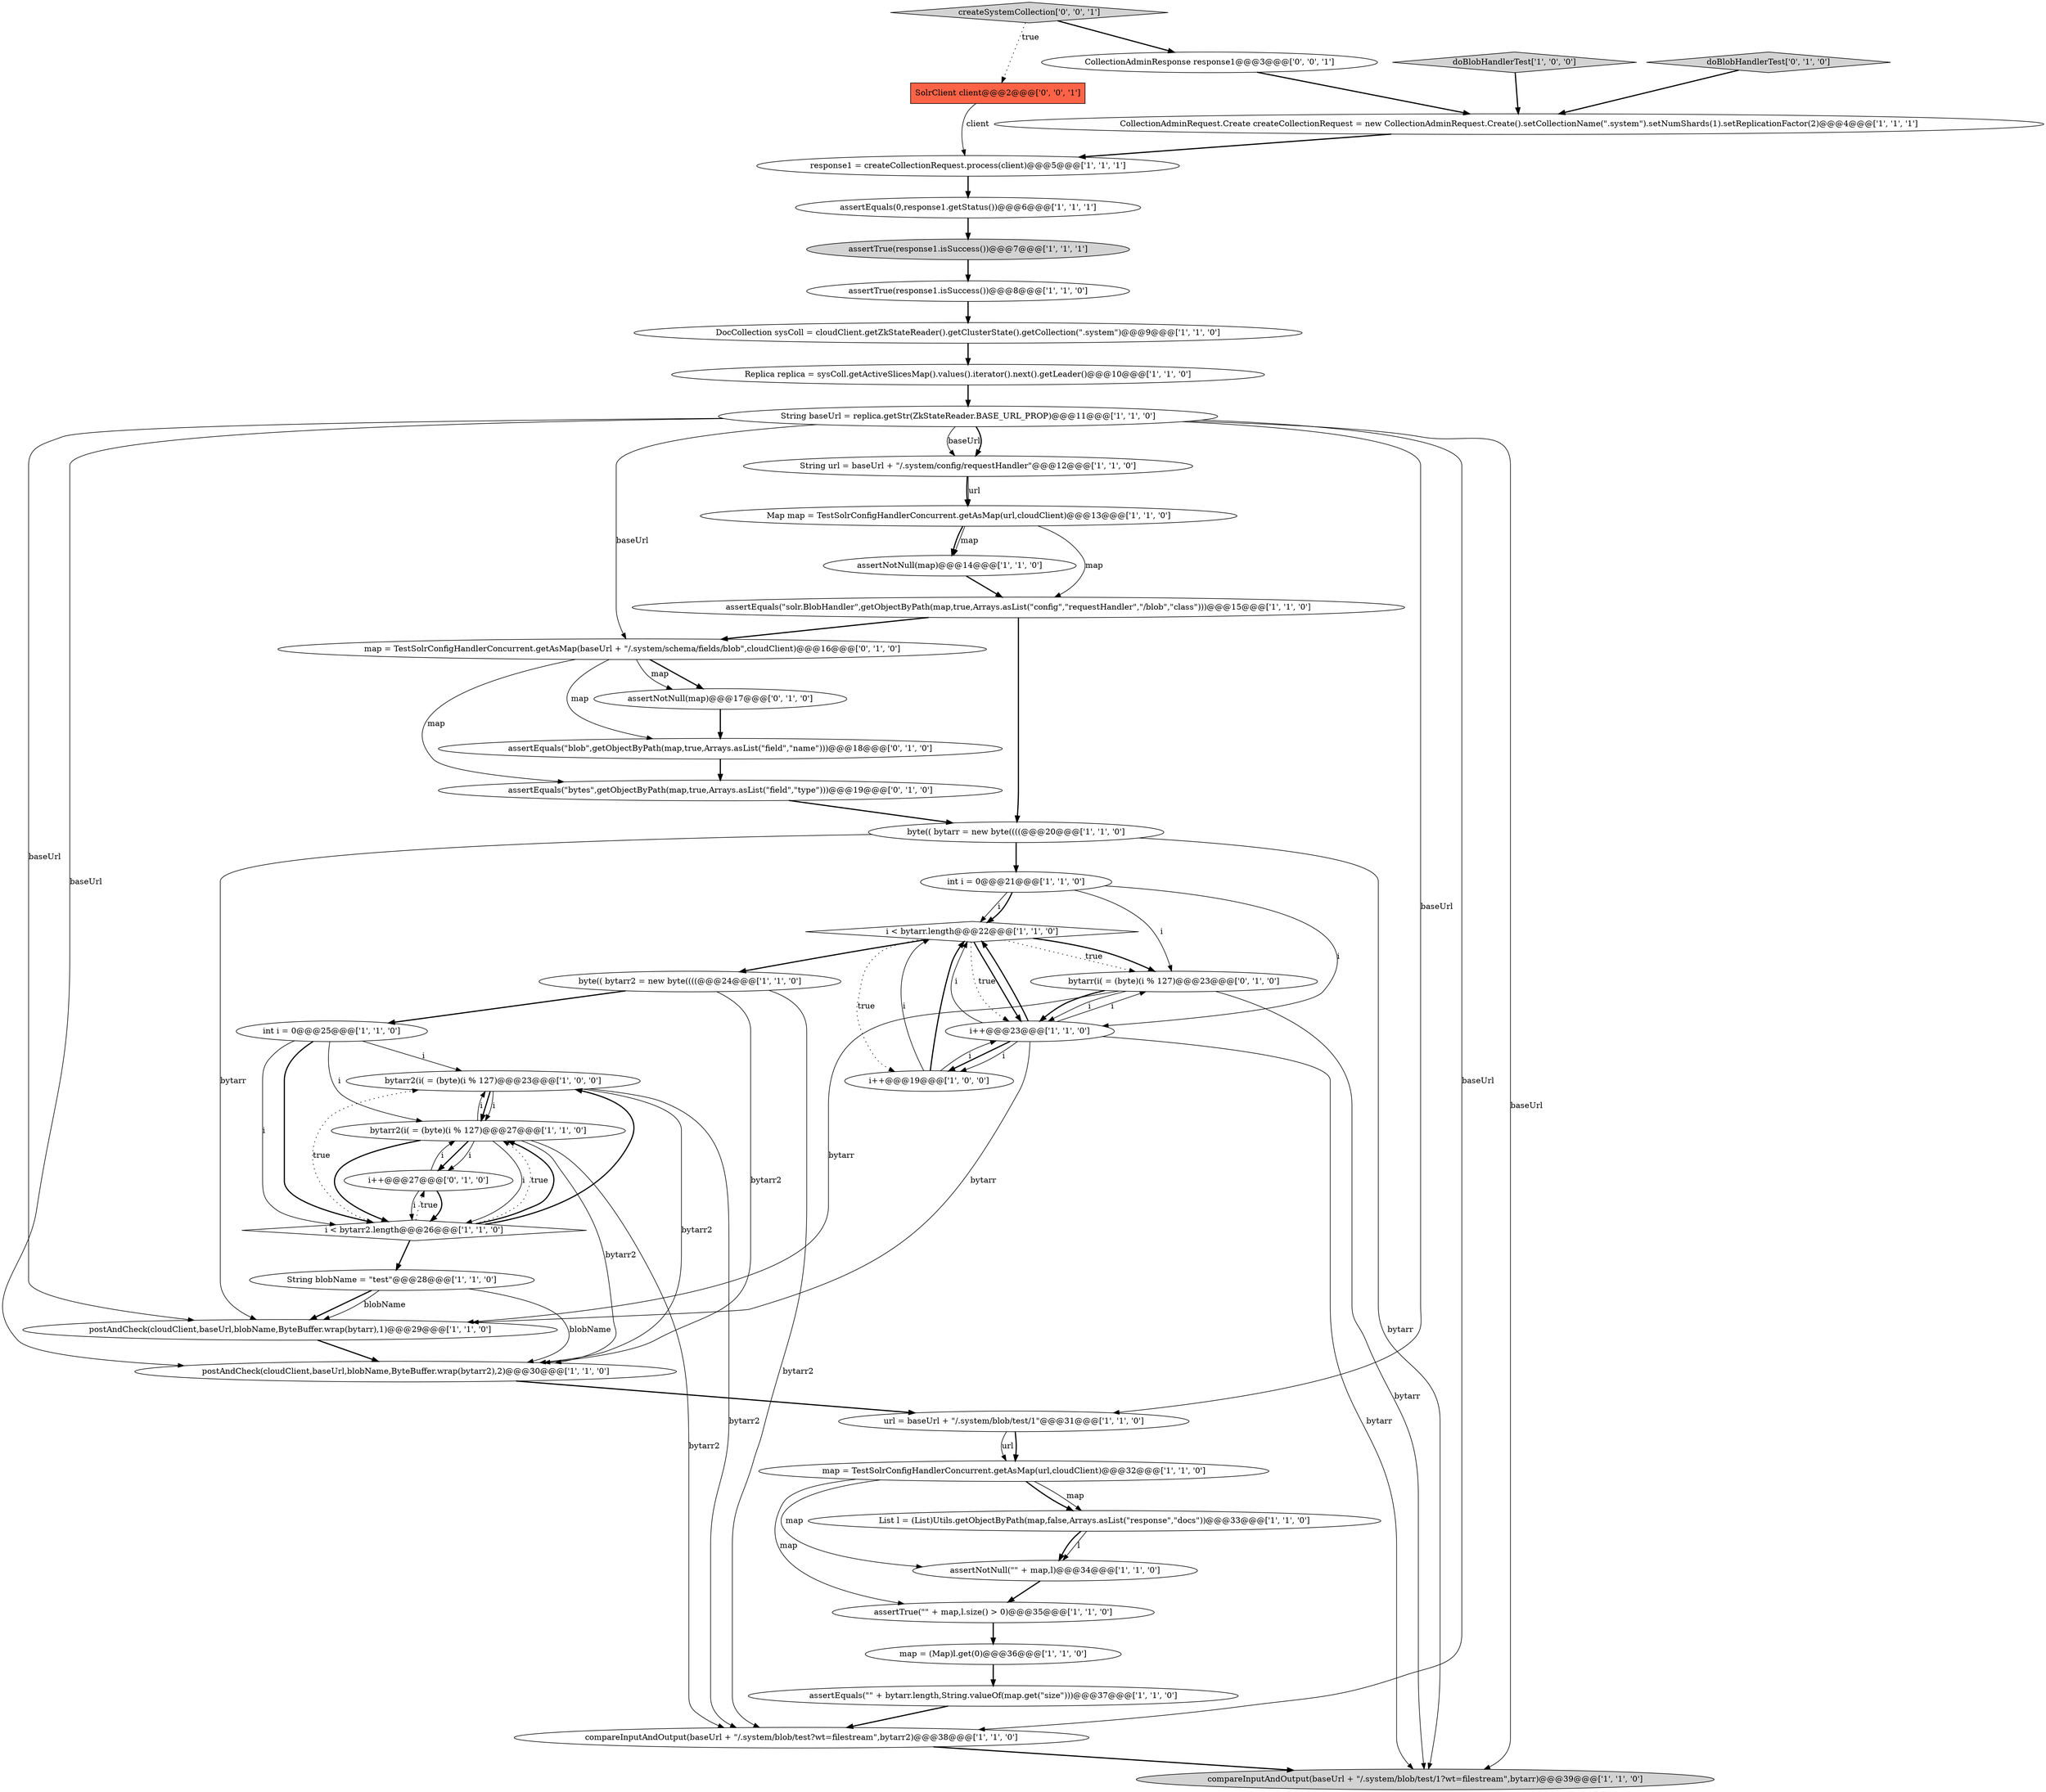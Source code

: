 digraph {
34 [style = filled, label = "i < bytarr.length@@@22@@@['1', '1', '0']", fillcolor = white, shape = diamond image = "AAA0AAABBB1BBB"];
3 [style = filled, label = "bytarr2(i( = (byte)(i % 127)@@@23@@@['1', '0', '0']", fillcolor = white, shape = ellipse image = "AAA0AAABBB1BBB"];
37 [style = filled, label = "bytarr(i( = (byte)(i % 127)@@@23@@@['0', '1', '0']", fillcolor = white, shape = ellipse image = "AAA0AAABBB2BBB"];
35 [style = filled, label = "assertNotNull(map)@@@17@@@['0', '1', '0']", fillcolor = white, shape = ellipse image = "AAA1AAABBB2BBB"];
14 [style = filled, label = "String blobName = \"test\"@@@28@@@['1', '1', '0']", fillcolor = white, shape = ellipse image = "AAA0AAABBB1BBB"];
38 [style = filled, label = "i++@@@27@@@['0', '1', '0']", fillcolor = white, shape = ellipse image = "AAA0AAABBB2BBB"];
6 [style = filled, label = "i < bytarr2.length@@@26@@@['1', '1', '0']", fillcolor = white, shape = diamond image = "AAA0AAABBB1BBB"];
16 [style = filled, label = "i++@@@23@@@['1', '1', '0']", fillcolor = white, shape = ellipse image = "AAA0AAABBB1BBB"];
13 [style = filled, label = "url = baseUrl + \"/.system/blob/test/1\"@@@31@@@['1', '1', '0']", fillcolor = white, shape = ellipse image = "AAA0AAABBB1BBB"];
41 [style = filled, label = "assertEquals(\"bytes\",getObjectByPath(map,true,Arrays.asList(\"field\",\"type\")))@@@19@@@['0', '1', '0']", fillcolor = white, shape = ellipse image = "AAA1AAABBB2BBB"];
40 [style = filled, label = "doBlobHandlerTest['0', '1', '0']", fillcolor = lightgray, shape = diamond image = "AAA0AAABBB2BBB"];
19 [style = filled, label = "assertNotNull(\"\" + map,l)@@@34@@@['1', '1', '0']", fillcolor = white, shape = ellipse image = "AAA0AAABBB1BBB"];
7 [style = filled, label = "response1 = createCollectionRequest.process(client)@@@5@@@['1', '1', '1']", fillcolor = white, shape = ellipse image = "AAA0AAABBB1BBB"];
23 [style = filled, label = "map = (Map)l.get(0)@@@36@@@['1', '1', '0']", fillcolor = white, shape = ellipse image = "AAA0AAABBB1BBB"];
30 [style = filled, label = "compareInputAndOutput(baseUrl + \"/.system/blob/test?wt=filestream\",bytarr2)@@@38@@@['1', '1', '0']", fillcolor = white, shape = ellipse image = "AAA0AAABBB1BBB"];
18 [style = filled, label = "assertNotNull(map)@@@14@@@['1', '1', '0']", fillcolor = white, shape = ellipse image = "AAA0AAABBB1BBB"];
31 [style = filled, label = "assertEquals(\"solr.BlobHandler\",getObjectByPath(map,true,Arrays.asList(\"config\",\"requestHandler\",\"/blob\",\"class\")))@@@15@@@['1', '1', '0']", fillcolor = white, shape = ellipse image = "AAA0AAABBB1BBB"];
32 [style = filled, label = "int i = 0@@@25@@@['1', '1', '0']", fillcolor = white, shape = ellipse image = "AAA0AAABBB1BBB"];
17 [style = filled, label = "postAndCheck(cloudClient,baseUrl,blobName,ByteBuffer.wrap(bytarr2),2)@@@30@@@['1', '1', '0']", fillcolor = white, shape = ellipse image = "AAA0AAABBB1BBB"];
26 [style = filled, label = "assertTrue(\"\" + map,l.size() > 0)@@@35@@@['1', '1', '0']", fillcolor = white, shape = ellipse image = "AAA0AAABBB1BBB"];
36 [style = filled, label = "assertEquals(\"blob\",getObjectByPath(map,true,Arrays.asList(\"field\",\"name\")))@@@18@@@['0', '1', '0']", fillcolor = white, shape = ellipse image = "AAA1AAABBB2BBB"];
8 [style = filled, label = "List l = (List)Utils.getObjectByPath(map,false,Arrays.asList(\"response\",\"docs\"))@@@33@@@['1', '1', '0']", fillcolor = white, shape = ellipse image = "AAA0AAABBB1BBB"];
12 [style = filled, label = "String url = baseUrl + \"/.system/config/requestHandler\"@@@12@@@['1', '1', '0']", fillcolor = white, shape = ellipse image = "AAA0AAABBB1BBB"];
0 [style = filled, label = "i++@@@19@@@['1', '0', '0']", fillcolor = white, shape = ellipse image = "AAA0AAABBB1BBB"];
24 [style = filled, label = "assertEquals(0,response1.getStatus())@@@6@@@['1', '1', '1']", fillcolor = white, shape = ellipse image = "AAA0AAABBB1BBB"];
9 [style = filled, label = "bytarr2(i( = (byte)(i % 127)@@@27@@@['1', '1', '0']", fillcolor = white, shape = ellipse image = "AAA0AAABBB1BBB"];
39 [style = filled, label = "map = TestSolrConfigHandlerConcurrent.getAsMap(baseUrl + \"/.system/schema/fields/blob\",cloudClient)@@@16@@@['0', '1', '0']", fillcolor = white, shape = ellipse image = "AAA1AAABBB2BBB"];
43 [style = filled, label = "CollectionAdminResponse response1@@@3@@@['0', '0', '1']", fillcolor = white, shape = ellipse image = "AAA0AAABBB3BBB"];
42 [style = filled, label = "SolrClient client@@@2@@@['0', '0', '1']", fillcolor = tomato, shape = box image = "AAA0AAABBB3BBB"];
27 [style = filled, label = "assertTrue(response1.isSuccess())@@@7@@@['1', '1', '1']", fillcolor = lightgray, shape = ellipse image = "AAA0AAABBB1BBB"];
20 [style = filled, label = "map = TestSolrConfigHandlerConcurrent.getAsMap(url,cloudClient)@@@32@@@['1', '1', '0']", fillcolor = white, shape = ellipse image = "AAA0AAABBB1BBB"];
21 [style = filled, label = "int i = 0@@@21@@@['1', '1', '0']", fillcolor = white, shape = ellipse image = "AAA0AAABBB1BBB"];
44 [style = filled, label = "createSystemCollection['0', '0', '1']", fillcolor = lightgray, shape = diamond image = "AAA0AAABBB3BBB"];
33 [style = filled, label = "assertTrue(response1.isSuccess())@@@8@@@['1', '1', '0']", fillcolor = white, shape = ellipse image = "AAA0AAABBB1BBB"];
4 [style = filled, label = "doBlobHandlerTest['1', '0', '0']", fillcolor = lightgray, shape = diamond image = "AAA0AAABBB1BBB"];
1 [style = filled, label = "byte(( bytarr2 = new byte((((@@@24@@@['1', '1', '0']", fillcolor = white, shape = ellipse image = "AAA0AAABBB1BBB"];
15 [style = filled, label = "compareInputAndOutput(baseUrl + \"/.system/blob/test/1?wt=filestream\",bytarr)@@@39@@@['1', '1', '0']", fillcolor = lightgray, shape = ellipse image = "AAA0AAABBB1BBB"];
29 [style = filled, label = "byte(( bytarr = new byte((((@@@20@@@['1', '1', '0']", fillcolor = white, shape = ellipse image = "AAA0AAABBB1BBB"];
5 [style = filled, label = "assertEquals(\"\" + bytarr.length,String.valueOf(map.get(\"size\")))@@@37@@@['1', '1', '0']", fillcolor = white, shape = ellipse image = "AAA0AAABBB1BBB"];
11 [style = filled, label = "DocCollection sysColl = cloudClient.getZkStateReader().getClusterState().getCollection(\".system\")@@@9@@@['1', '1', '0']", fillcolor = white, shape = ellipse image = "AAA0AAABBB1BBB"];
2 [style = filled, label = "CollectionAdminRequest.Create createCollectionRequest = new CollectionAdminRequest.Create().setCollectionName(\".system\").setNumShards(1).setReplicationFactor(2)@@@4@@@['1', '1', '1']", fillcolor = white, shape = ellipse image = "AAA0AAABBB1BBB"];
22 [style = filled, label = "String baseUrl = replica.getStr(ZkStateReader.BASE_URL_PROP)@@@11@@@['1', '1', '0']", fillcolor = white, shape = ellipse image = "AAA0AAABBB1BBB"];
10 [style = filled, label = "postAndCheck(cloudClient,baseUrl,blobName,ByteBuffer.wrap(bytarr),1)@@@29@@@['1', '1', '0']", fillcolor = white, shape = ellipse image = "AAA0AAABBB1BBB"];
25 [style = filled, label = "Map map = TestSolrConfigHandlerConcurrent.getAsMap(url,cloudClient)@@@13@@@['1', '1', '0']", fillcolor = white, shape = ellipse image = "AAA0AAABBB1BBB"];
28 [style = filled, label = "Replica replica = sysColl.getActiveSlicesMap().values().iterator().next().getLeader()@@@10@@@['1', '1', '0']", fillcolor = white, shape = ellipse image = "AAA0AAABBB1BBB"];
12->25 [style = bold, label=""];
21->37 [style = solid, label="i"];
7->24 [style = bold, label=""];
38->6 [style = bold, label=""];
8->19 [style = solid, label="l"];
39->41 [style = solid, label="map"];
6->38 [style = dotted, label="true"];
16->34 [style = solid, label="i"];
21->16 [style = solid, label="i"];
16->0 [style = bold, label=""];
16->34 [style = bold, label=""];
32->6 [style = solid, label="i"];
3->30 [style = solid, label="bytarr2"];
4->2 [style = bold, label=""];
28->22 [style = bold, label=""];
38->6 [style = solid, label="i"];
16->37 [style = solid, label="i"];
17->13 [style = bold, label=""];
25->18 [style = solid, label="map"];
3->9 [style = bold, label=""];
22->12 [style = solid, label="baseUrl"];
22->39 [style = solid, label="baseUrl"];
26->23 [style = bold, label=""];
40->2 [style = bold, label=""];
25->31 [style = solid, label="map"];
24->27 [style = bold, label=""];
31->29 [style = bold, label=""];
13->20 [style = bold, label=""];
31->39 [style = bold, label=""];
13->20 [style = solid, label="url"];
14->10 [style = bold, label=""];
37->16 [style = bold, label=""];
22->17 [style = solid, label="baseUrl"];
14->10 [style = solid, label="blobName"];
29->21 [style = bold, label=""];
44->43 [style = bold, label=""];
27->33 [style = bold, label=""];
44->42 [style = dotted, label="true"];
22->10 [style = solid, label="baseUrl"];
10->17 [style = bold, label=""];
9->30 [style = solid, label="bytarr2"];
33->11 [style = bold, label=""];
39->35 [style = bold, label=""];
3->17 [style = solid, label="bytarr2"];
21->34 [style = solid, label="i"];
9->6 [style = solid, label="i"];
32->9 [style = solid, label="i"];
36->41 [style = bold, label=""];
16->10 [style = solid, label="bytarr"];
6->14 [style = bold, label=""];
20->26 [style = solid, label="map"];
12->25 [style = solid, label="url"];
19->26 [style = bold, label=""];
23->5 [style = bold, label=""];
35->36 [style = bold, label=""];
32->3 [style = solid, label="i"];
20->19 [style = solid, label="map"];
9->3 [style = solid, label="i"];
34->0 [style = dotted, label="true"];
21->34 [style = bold, label=""];
18->31 [style = bold, label=""];
0->34 [style = solid, label="i"];
38->9 [style = solid, label="i"];
9->38 [style = bold, label=""];
37->15 [style = solid, label="bytarr"];
34->16 [style = dotted, label="true"];
42->7 [style = solid, label="client"];
11->28 [style = bold, label=""];
22->13 [style = solid, label="baseUrl"];
8->19 [style = bold, label=""];
1->32 [style = bold, label=""];
16->0 [style = solid, label="i"];
2->7 [style = bold, label=""];
37->16 [style = solid, label="i"];
20->8 [style = bold, label=""];
25->18 [style = bold, label=""];
22->15 [style = solid, label="baseUrl"];
9->6 [style = bold, label=""];
6->3 [style = bold, label=""];
3->9 [style = solid, label="i"];
32->6 [style = bold, label=""];
9->17 [style = solid, label="bytarr2"];
6->9 [style = dotted, label="true"];
39->35 [style = solid, label="map"];
22->12 [style = bold, label=""];
20->8 [style = solid, label="map"];
0->16 [style = solid, label="i"];
43->2 [style = bold, label=""];
30->15 [style = bold, label=""];
39->36 [style = solid, label="map"];
29->15 [style = solid, label="bytarr"];
14->17 [style = solid, label="blobName"];
22->30 [style = solid, label="baseUrl"];
6->9 [style = bold, label=""];
16->15 [style = solid, label="bytarr"];
41->29 [style = bold, label=""];
1->17 [style = solid, label="bytarr2"];
37->10 [style = solid, label="bytarr"];
5->30 [style = bold, label=""];
9->38 [style = solid, label="i"];
34->16 [style = bold, label=""];
29->10 [style = solid, label="bytarr"];
6->3 [style = dotted, label="true"];
34->37 [style = dotted, label="true"];
1->30 [style = solid, label="bytarr2"];
0->34 [style = bold, label=""];
34->37 [style = bold, label=""];
34->1 [style = bold, label=""];
}
